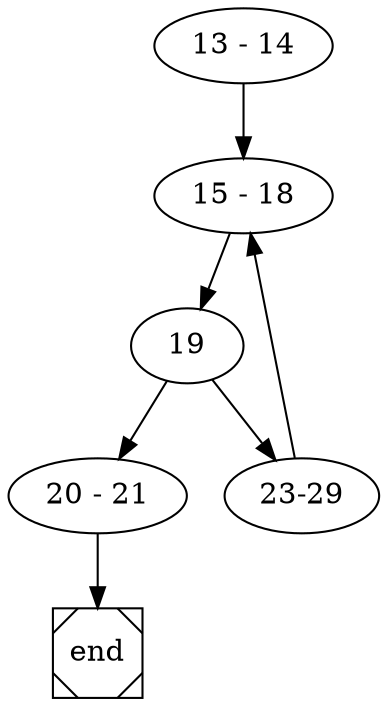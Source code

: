 digraph G {

 "13 - 14" -> "15 - 18" -> "19" -> "20 - 21" -> end
 "19" -> "23-29" -> "15 - 18"

  end [shape=Msquare];
}
